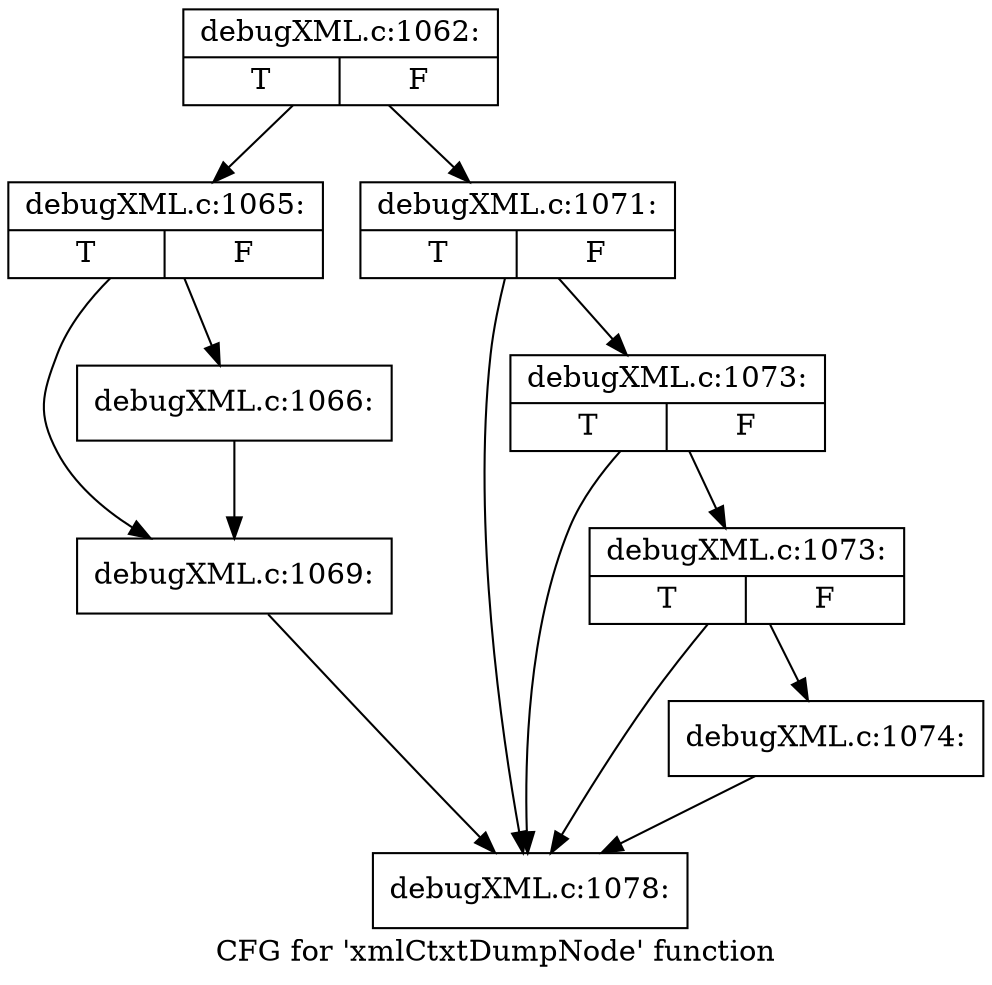 digraph "CFG for 'xmlCtxtDumpNode' function" {
	label="CFG for 'xmlCtxtDumpNode' function";

	Node0x4b62bb0 [shape=record,label="{debugXML.c:1062:|{<s0>T|<s1>F}}"];
	Node0x4b62bb0 -> Node0x4b62f30;
	Node0x4b62bb0 -> Node0x4b62f80;
	Node0x4b62f30 [shape=record,label="{debugXML.c:1065:|{<s0>T|<s1>F}}"];
	Node0x4b62f30 -> Node0x49e7ed0;
	Node0x4b62f30 -> Node0x49e7e80;
	Node0x49e7e80 [shape=record,label="{debugXML.c:1066:}"];
	Node0x49e7e80 -> Node0x49e7ed0;
	Node0x49e7ed0 [shape=record,label="{debugXML.c:1069:}"];
	Node0x49e7ed0 -> Node0x49e8b00;
	Node0x4b62f80 [shape=record,label="{debugXML.c:1071:|{<s0>T|<s1>F}}"];
	Node0x4b62f80 -> Node0x49e8bd0;
	Node0x4b62f80 -> Node0x49e8b00;
	Node0x49e8bd0 [shape=record,label="{debugXML.c:1073:|{<s0>T|<s1>F}}"];
	Node0x49e8bd0 -> Node0x49e8b50;
	Node0x49e8bd0 -> Node0x49e8b00;
	Node0x49e8b50 [shape=record,label="{debugXML.c:1073:|{<s0>T|<s1>F}}"];
	Node0x49e8b50 -> Node0x49e8ab0;
	Node0x49e8b50 -> Node0x49e8b00;
	Node0x49e8ab0 [shape=record,label="{debugXML.c:1074:}"];
	Node0x49e8ab0 -> Node0x49e8b00;
	Node0x49e8b00 [shape=record,label="{debugXML.c:1078:}"];
}
